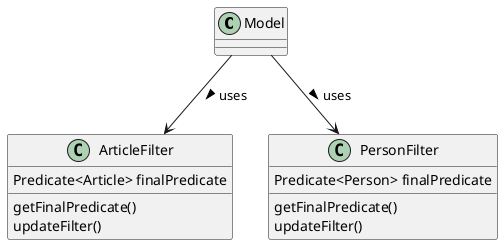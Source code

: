 @startuml
'https://plantuml.com/class-diagram

Class Model

Class ArticleFilter

Model --> ArticleFilter : > uses
Model --> PersonFilter : > uses
ArticleFilter : Predicate<Article> finalPredicate
ArticleFilter : getFinalPredicate()
ArticleFilter : updateFilter()
PersonFilter : Predicate<Person> finalPredicate
PersonFilter : getFinalPredicate()
PersonFilter : updateFilter()
@enduml